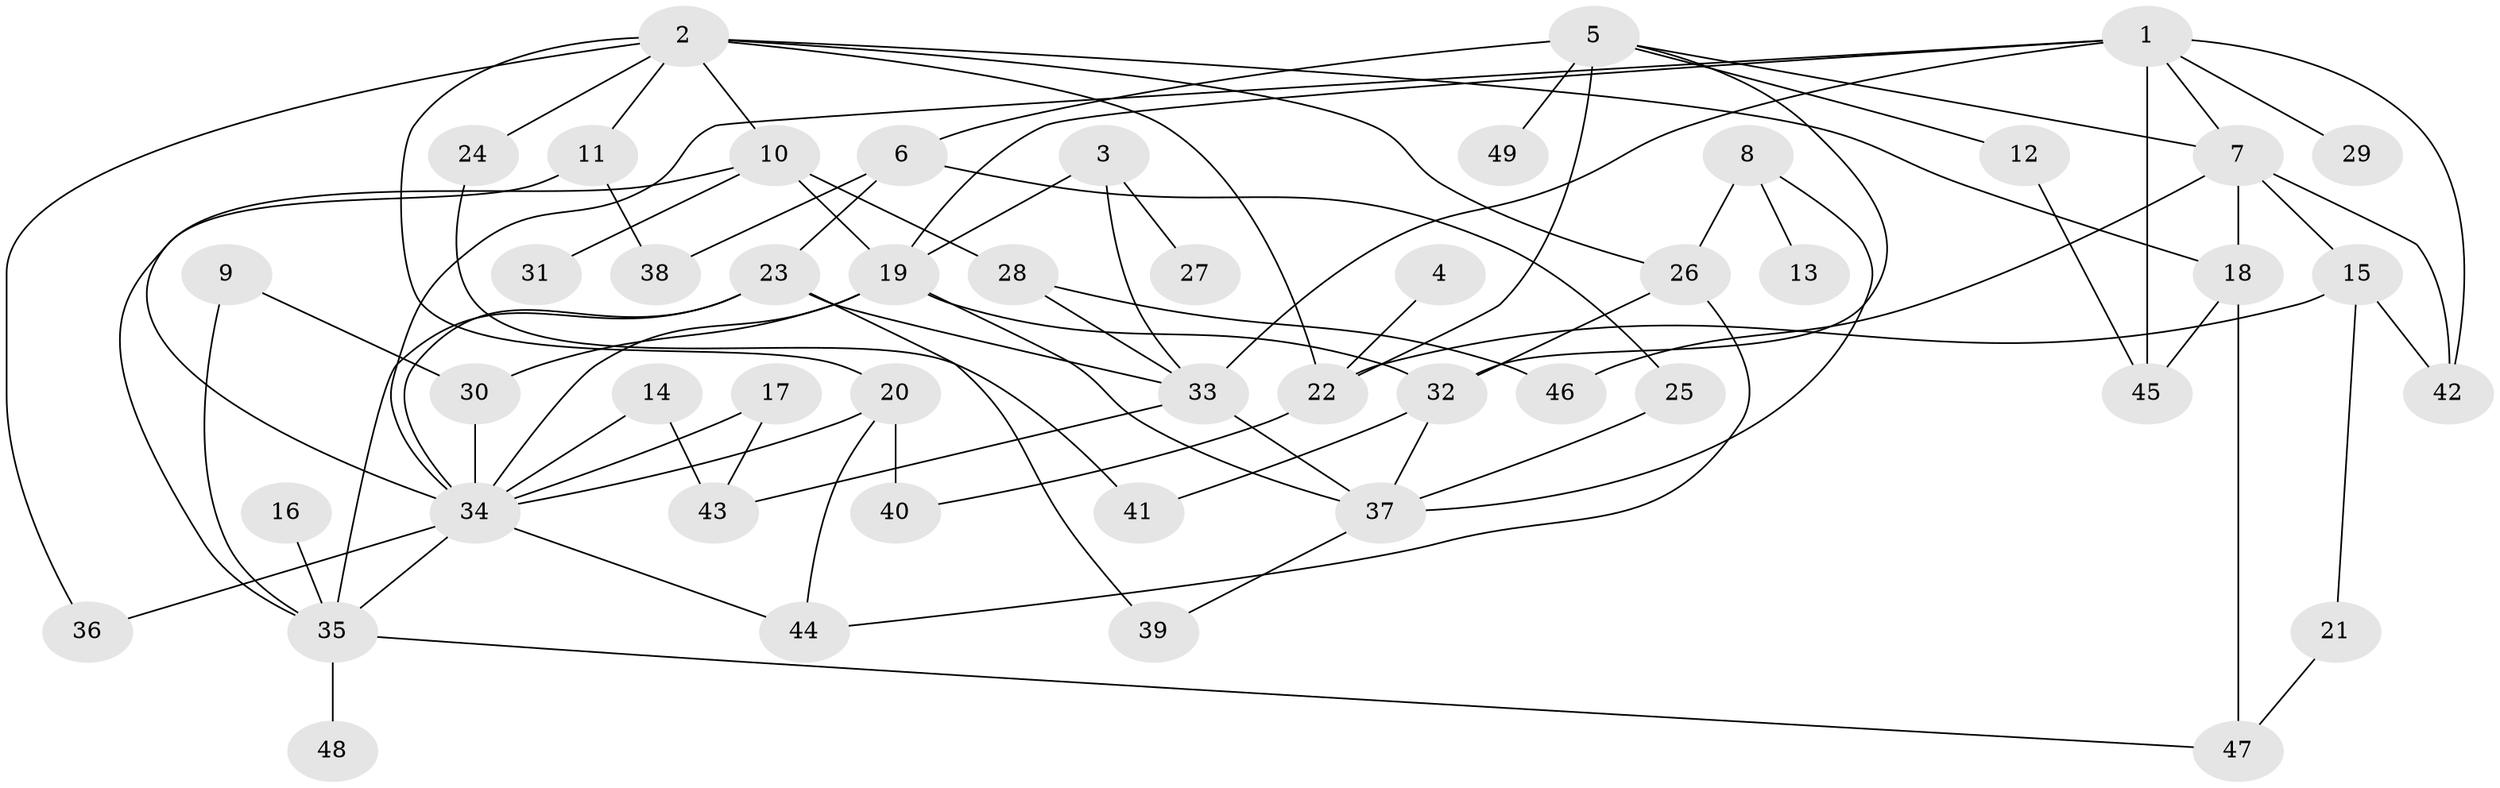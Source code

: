 // original degree distribution, {4: 0.1134020618556701, 5: 0.07216494845360824, 6: 0.041237113402061855, 7: 0.020618556701030927, 8: 0.010309278350515464, 3: 0.17525773195876287, 1: 0.20618556701030927, 2: 0.36082474226804123}
// Generated by graph-tools (version 1.1) at 2025/25/03/09/25 03:25:30]
// undirected, 49 vertices, 84 edges
graph export_dot {
graph [start="1"]
  node [color=gray90,style=filled];
  1;
  2;
  3;
  4;
  5;
  6;
  7;
  8;
  9;
  10;
  11;
  12;
  13;
  14;
  15;
  16;
  17;
  18;
  19;
  20;
  21;
  22;
  23;
  24;
  25;
  26;
  27;
  28;
  29;
  30;
  31;
  32;
  33;
  34;
  35;
  36;
  37;
  38;
  39;
  40;
  41;
  42;
  43;
  44;
  45;
  46;
  47;
  48;
  49;
  1 -- 7 [weight=1.0];
  1 -- 19 [weight=1.0];
  1 -- 29 [weight=1.0];
  1 -- 33 [weight=1.0];
  1 -- 34 [weight=1.0];
  1 -- 42 [weight=1.0];
  1 -- 45 [weight=1.0];
  2 -- 10 [weight=1.0];
  2 -- 11 [weight=1.0];
  2 -- 18 [weight=1.0];
  2 -- 20 [weight=1.0];
  2 -- 22 [weight=1.0];
  2 -- 24 [weight=1.0];
  2 -- 26 [weight=1.0];
  2 -- 36 [weight=1.0];
  3 -- 19 [weight=1.0];
  3 -- 27 [weight=1.0];
  3 -- 33 [weight=1.0];
  4 -- 22 [weight=1.0];
  5 -- 6 [weight=1.0];
  5 -- 7 [weight=1.0];
  5 -- 12 [weight=1.0];
  5 -- 22 [weight=2.0];
  5 -- 32 [weight=1.0];
  5 -- 49 [weight=1.0];
  6 -- 23 [weight=1.0];
  6 -- 25 [weight=1.0];
  6 -- 38 [weight=1.0];
  7 -- 15 [weight=1.0];
  7 -- 18 [weight=1.0];
  7 -- 42 [weight=1.0];
  7 -- 46 [weight=1.0];
  8 -- 13 [weight=1.0];
  8 -- 26 [weight=1.0];
  8 -- 37 [weight=1.0];
  9 -- 30 [weight=1.0];
  9 -- 35 [weight=1.0];
  10 -- 19 [weight=1.0];
  10 -- 28 [weight=1.0];
  10 -- 31 [weight=1.0];
  10 -- 35 [weight=1.0];
  11 -- 34 [weight=1.0];
  11 -- 38 [weight=1.0];
  12 -- 45 [weight=1.0];
  14 -- 34 [weight=1.0];
  14 -- 43 [weight=1.0];
  15 -- 21 [weight=1.0];
  15 -- 22 [weight=1.0];
  15 -- 42 [weight=1.0];
  16 -- 35 [weight=1.0];
  17 -- 34 [weight=1.0];
  17 -- 43 [weight=1.0];
  18 -- 45 [weight=1.0];
  18 -- 47 [weight=1.0];
  19 -- 30 [weight=1.0];
  19 -- 32 [weight=1.0];
  19 -- 34 [weight=1.0];
  19 -- 37 [weight=1.0];
  20 -- 34 [weight=1.0];
  20 -- 40 [weight=1.0];
  20 -- 44 [weight=1.0];
  21 -- 47 [weight=1.0];
  22 -- 40 [weight=1.0];
  23 -- 33 [weight=1.0];
  23 -- 34 [weight=1.0];
  23 -- 35 [weight=1.0];
  23 -- 39 [weight=1.0];
  24 -- 41 [weight=1.0];
  25 -- 37 [weight=1.0];
  26 -- 32 [weight=1.0];
  26 -- 44 [weight=1.0];
  28 -- 33 [weight=1.0];
  28 -- 46 [weight=1.0];
  30 -- 34 [weight=1.0];
  32 -- 37 [weight=1.0];
  32 -- 41 [weight=1.0];
  33 -- 37 [weight=1.0];
  33 -- 43 [weight=1.0];
  34 -- 35 [weight=1.0];
  34 -- 36 [weight=1.0];
  34 -- 44 [weight=1.0];
  35 -- 47 [weight=1.0];
  35 -- 48 [weight=1.0];
  37 -- 39 [weight=1.0];
}
